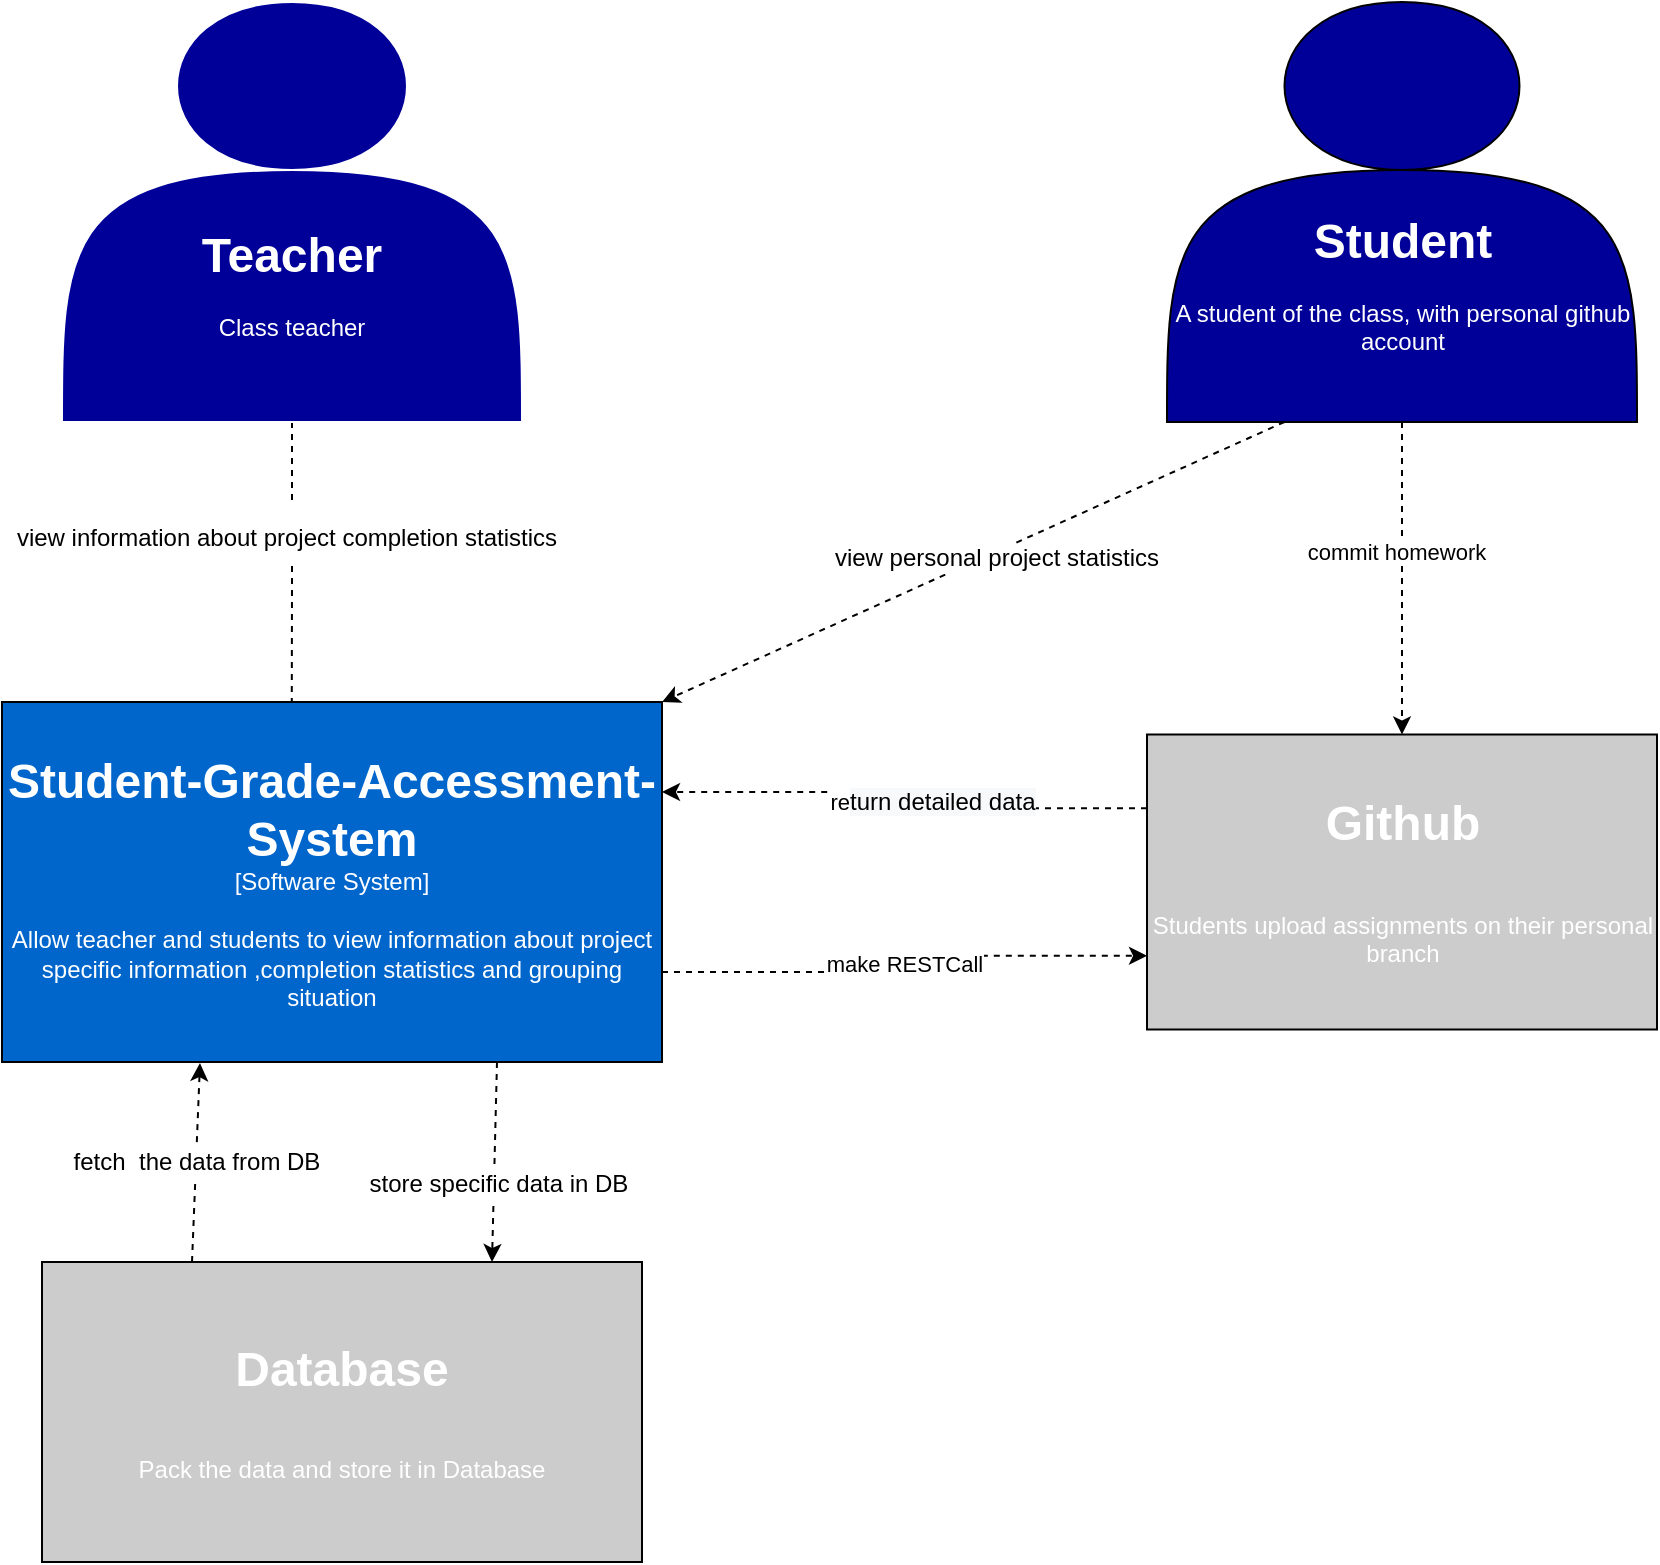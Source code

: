 <mxfile version="15.8.2" type="device"><diagram id="VHZprZrDhxHLe9W_6lQY" name="Page-1"><mxGraphModel dx="1047" dy="579" grid="1" gridSize="10" guides="1" tooltips="1" connect="1" arrows="1" fold="1" page="1" pageScale="1" pageWidth="827" pageHeight="1169" math="0" shadow="0"><root><mxCell id="0"/><mxCell id="1" parent="0"/><mxCell id="L8gao7TFXtNGN89OND-k-8" style="edgeStyle=orthogonalEdgeStyle;rounded=0;orthogonalLoop=1;jettySize=auto;html=1;exitX=0.5;exitY=1;exitDx=0;exitDy=0;entryX=0.439;entryY=0.056;entryDx=0;entryDy=0;entryPerimeter=0;dashed=1;fontSize=24;fontColor=#FFFFFF;" edge="1" parent="1" source="RX7ejRVWrhiwRF114Ux2-2" target="uHFB2Y95WXFJT9UagGYm-2"><mxGeometry relative="1" as="geometry"><Array as="points"><mxPoint x="195" y="320"/><mxPoint x="195" y="320"/></Array></mxGeometry></mxCell><mxCell id="L8gao7TFXtNGN89OND-k-9" value="&lt;font color=&quot;#000000&quot; style=&quot;font-size: 12px&quot;&gt;view information about project completion statistics&lt;/font&gt;" style="edgeLabel;html=1;align=center;verticalAlign=middle;resizable=0;points=[];fontSize=24;fontColor=#FFFFFF;" vertex="1" connectable="0" parent="L8gao7TFXtNGN89OND-k-8"><mxGeometry x="-0.278" y="-3" relative="1" as="geometry"><mxPoint as="offset"/></mxGeometry></mxCell><object label="&lt;font color=&quot;#ffffff&quot;&gt;&lt;br&gt;&lt;br&gt;&lt;br&gt;&lt;br&gt;&lt;br&gt;&lt;b&gt;&lt;font style=&quot;font-size: 24px&quot;&gt;Teacher&lt;/font&gt;&lt;/b&gt;&lt;br&gt;&lt;br&gt;Class teacher&lt;/font&gt;" okk="" id="RX7ejRVWrhiwRF114Ux2-2"><mxCell style="shape=actor;whiteSpace=wrap;html=1;shadow=0;fillColor=#000099;strokeColor=#FFFFFF;" parent="1" vertex="1"><mxGeometry x="80" y="30" width="230" height="210" as="geometry"/></mxCell></object><mxCell id="RX7ejRVWrhiwRF114Ux2-17" value="" style="rounded=0;whiteSpace=wrap;html=1;shadow=0;opacity=0;" parent="1" vertex="1"><mxGeometry x="690" y="450" width="120" height="60" as="geometry"/></mxCell><mxCell id="RX7ejRVWrhiwRF114Ux2-24" value="" style="shape=ext;double=1;whiteSpace=wrap;html=1;aspect=fixed;rounded=0;shadow=1;opacity=0;strokeColor=#99FF99;" parent="1" vertex="1"><mxGeometry x="360" y="570" width="80" height="80" as="geometry"/></mxCell><mxCell id="uHFB2Y95WXFJT9UagGYm-16" value="make RESTCall" style="edgeStyle=orthogonalEdgeStyle;rounded=0;orthogonalLoop=1;jettySize=auto;html=1;exitX=1;exitY=0.75;exitDx=0;exitDy=0;entryX=0;entryY=0.75;entryDx=0;entryDy=0;dashed=1;" parent="1" source="uHFB2Y95WXFJT9UagGYm-2" target="uHFB2Y95WXFJT9UagGYm-4" edge="1"><mxGeometry relative="1" as="geometry"/></mxCell><mxCell id="L8gao7TFXtNGN89OND-k-13" style="edgeStyle=none;rounded=0;orthogonalLoop=1;jettySize=auto;html=1;exitX=0.75;exitY=1;exitDx=0;exitDy=0;dashed=1;fontSize=12;fontColor=#FFFFFF;entryX=0.75;entryY=0;entryDx=0;entryDy=0;" edge="1" parent="1" source="uHFB2Y95WXFJT9UagGYm-2" target="L8gao7TFXtNGN89OND-k-7"><mxGeometry relative="1" as="geometry"/></mxCell><mxCell id="L8gao7TFXtNGN89OND-k-15" value="&lt;font color=&quot;#000000&quot;&gt;store specific data in DB&lt;/font&gt;" style="edgeLabel;html=1;align=center;verticalAlign=middle;resizable=0;points=[];fontSize=12;fontColor=#FFFFFF;" vertex="1" connectable="0" parent="L8gao7TFXtNGN89OND-k-13"><mxGeometry x="0.212" y="2" relative="1" as="geometry"><mxPoint as="offset"/></mxGeometry></mxCell><mxCell id="uHFB2Y95WXFJT9UagGYm-2" value="&lt;font color=&quot;#ffffff&quot;&gt;&lt;font style=&quot;font-size: 24px&quot;&gt;&lt;b&gt;Student-Grade-Accessment-System&lt;/b&gt;&lt;/font&gt;&lt;br&gt;[Software System]&lt;br&gt;&lt;br&gt;Allow teacher and students to view information about project specific information ,completion statistics and grouping situation&lt;/font&gt;" style="rounded=0;whiteSpace=wrap;html=1;fillColor=#0066CC;" parent="1" vertex="1"><mxGeometry x="50" y="380" width="330" height="180" as="geometry"/></mxCell><object label="" commit="" id="uHFB2Y95WXFJT9UagGYm-13"><mxCell style="edgeStyle=orthogonalEdgeStyle;rounded=0;orthogonalLoop=1;jettySize=auto;html=1;exitX=0.5;exitY=1;exitDx=0;exitDy=0;entryX=0.5;entryY=0;entryDx=0;entryDy=0;dashed=1;" parent="1" source="uHFB2Y95WXFJT9UagGYm-3" target="uHFB2Y95WXFJT9UagGYm-4" edge="1"><mxGeometry relative="1" as="geometry"/></mxCell></object><mxCell id="uHFB2Y95WXFJT9UagGYm-14" value="commit homework" style="edgeLabel;html=1;align=center;verticalAlign=middle;resizable=0;points=[];" parent="uHFB2Y95WXFJT9UagGYm-13" vertex="1" connectable="0"><mxGeometry x="-0.169" y="-3" relative="1" as="geometry"><mxPoint as="offset"/></mxGeometry></mxCell><mxCell id="L8gao7TFXtNGN89OND-k-10" style="rounded=0;orthogonalLoop=1;jettySize=auto;html=1;exitX=0.25;exitY=1;exitDx=0;exitDy=0;entryX=1;entryY=0;entryDx=0;entryDy=0;dashed=1;fontSize=12;fontColor=#000000;" edge="1" parent="1" source="uHFB2Y95WXFJT9UagGYm-3" target="uHFB2Y95WXFJT9UagGYm-2"><mxGeometry relative="1" as="geometry"/></mxCell><mxCell id="L8gao7TFXtNGN89OND-k-11" value="view personal project statistics" style="edgeLabel;html=1;align=center;verticalAlign=middle;resizable=0;points=[];fontSize=12;fontColor=#000000;" vertex="1" connectable="0" parent="L8gao7TFXtNGN89OND-k-10"><mxGeometry x="-0.066" y="3" relative="1" as="geometry"><mxPoint as="offset"/></mxGeometry></mxCell><object label="&lt;font color=&quot;#ffffff&quot;&gt;&lt;br&gt;&lt;br&gt;&lt;br&gt;&lt;br&gt;&lt;br&gt;&lt;b&gt;&lt;font style=&quot;font-size: 24px&quot;&gt;Student&lt;/font&gt;&lt;/b&gt;&lt;br&gt;&lt;br&gt;A student of the class, with personal github account&lt;/font&gt;" okk="" id="uHFB2Y95WXFJT9UagGYm-3"><mxCell style="shape=actor;whiteSpace=wrap;html=1;shadow=0;fillColor=#000099;" parent="1" vertex="1"><mxGeometry x="632.5" y="30" width="235" height="210" as="geometry"/></mxCell></object><mxCell id="L8gao7TFXtNGN89OND-k-1" style="edgeStyle=orthogonalEdgeStyle;rounded=0;orthogonalLoop=1;jettySize=auto;html=1;exitX=0;exitY=0.25;exitDx=0;exitDy=0;entryX=1;entryY=0.25;entryDx=0;entryDy=0;dashed=1;" edge="1" parent="1" source="uHFB2Y95WXFJT9UagGYm-4" target="uHFB2Y95WXFJT9UagGYm-2"><mxGeometry relative="1" as="geometry"/></mxCell><mxCell id="L8gao7TFXtNGN89OND-k-5" value="re&lt;span style=&quot;font-size: 12px ; background-color: rgb(248 , 249 , 250)&quot;&gt;turn detailed data&lt;/span&gt;" style="edgeLabel;html=1;align=center;verticalAlign=middle;resizable=0;points=[];" vertex="1" connectable="0" parent="L8gao7TFXtNGN89OND-k-1"><mxGeometry x="-0.137" y="-3" relative="1" as="geometry"><mxPoint as="offset"/></mxGeometry></mxCell><mxCell id="uHFB2Y95WXFJT9UagGYm-4" value="&lt;font color=&quot;#ffffff&quot;&gt;&lt;font style=&quot;font-size: 24px&quot;&gt;&lt;b&gt;Github&lt;br&gt;&lt;/b&gt;&lt;/font&gt;&lt;br&gt;&lt;br&gt;Students upload assignments on their personal branch&lt;/font&gt;" style="rounded=0;whiteSpace=wrap;html=1;fillColor=#CCCCCC;" parent="1" vertex="1"><mxGeometry x="622.5" y="396.25" width="255" height="147.5" as="geometry"/></mxCell><mxCell id="L8gao7TFXtNGN89OND-k-16" value="fetch&amp;nbsp; the data from DB" style="edgeStyle=none;rounded=0;orthogonalLoop=1;jettySize=auto;html=1;exitX=0.25;exitY=0;exitDx=0;exitDy=0;entryX=0.3;entryY=1.003;entryDx=0;entryDy=0;entryPerimeter=0;dashed=1;fontSize=12;fontColor=#000000;" edge="1" parent="1" source="L8gao7TFXtNGN89OND-k-7" target="uHFB2Y95WXFJT9UagGYm-2"><mxGeometry relative="1" as="geometry"><Array as="points"/></mxGeometry></mxCell><mxCell id="L8gao7TFXtNGN89OND-k-7" value="&lt;font color=&quot;#ffffff&quot;&gt;&lt;font style=&quot;font-size: 24px&quot;&gt;&lt;b&gt;Database&lt;/b&gt;&lt;/font&gt;&lt;br&gt;&lt;br&gt;&lt;br&gt;Pack the data and store it in Database&lt;/font&gt;" style="rounded=0;whiteSpace=wrap;html=1;fillColor=#CCCCCC;" vertex="1" parent="1"><mxGeometry x="70" y="660" width="300" height="150" as="geometry"/></mxCell></root></mxGraphModel></diagram></mxfile>